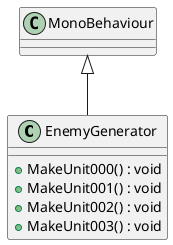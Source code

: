 @startuml
class EnemyGenerator {
    + MakeUnit000() : void
    + MakeUnit001() : void
    + MakeUnit002() : void
    + MakeUnit003() : void
}
MonoBehaviour <|-- EnemyGenerator
@enduml
